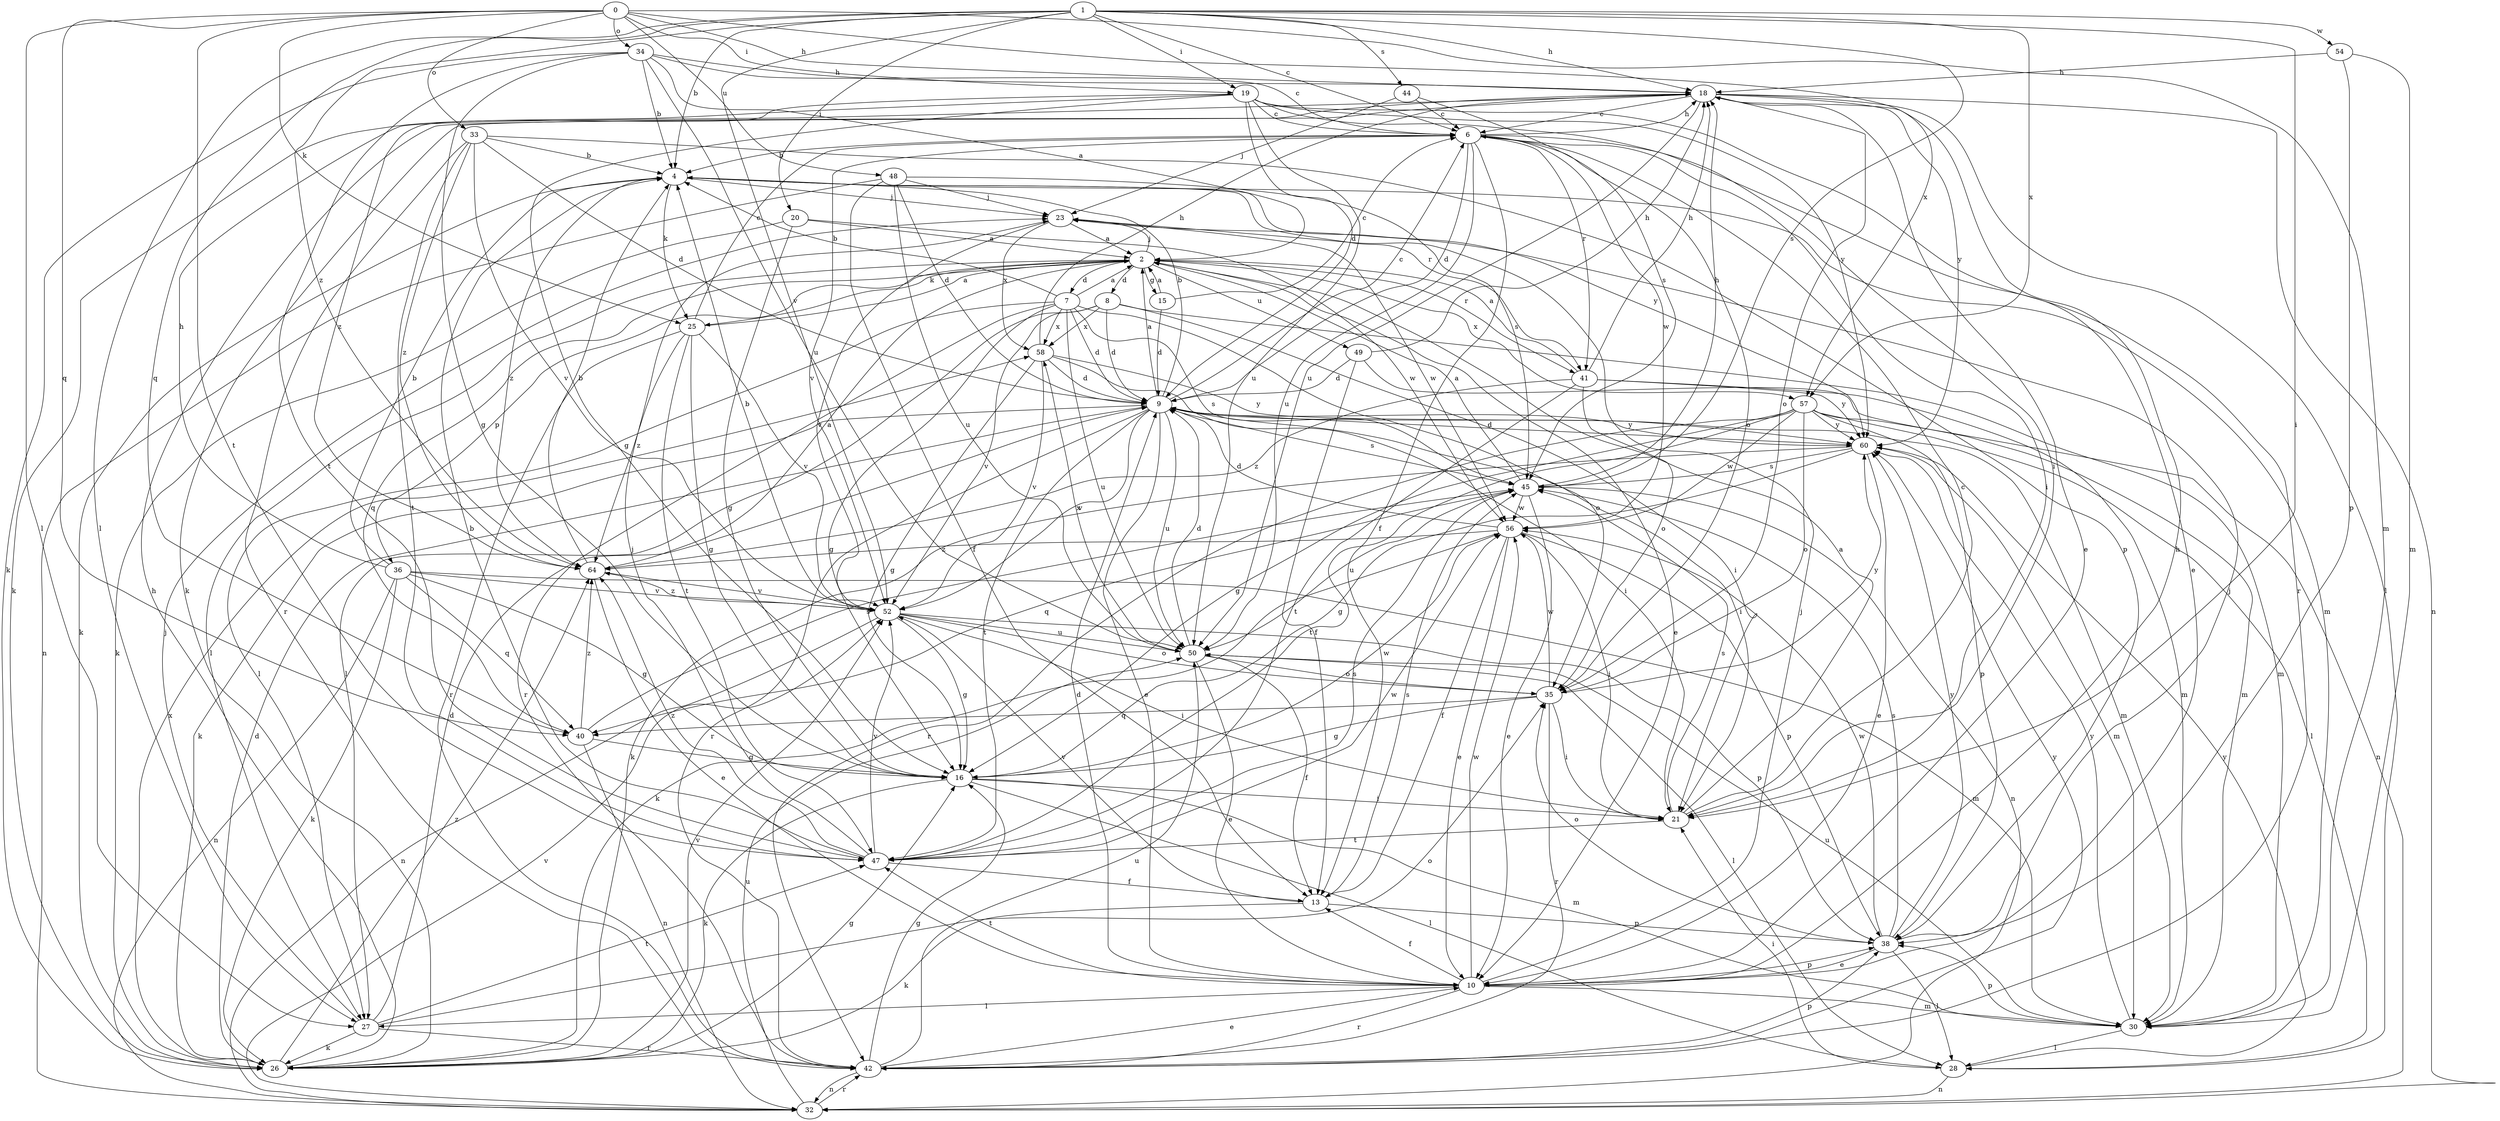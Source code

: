 strict digraph  {
0;
1;
2;
4;
6;
7;
8;
9;
10;
13;
15;
16;
18;
19;
20;
21;
23;
25;
26;
27;
28;
30;
32;
33;
34;
35;
36;
38;
40;
41;
42;
44;
45;
47;
48;
49;
50;
52;
54;
56;
57;
58;
60;
64;
0 -> 18  [label=h];
0 -> 19  [label=i];
0 -> 25  [label=k];
0 -> 27  [label=l];
0 -> 30  [label=m];
0 -> 33  [label=o];
0 -> 34  [label=o];
0 -> 40  [label=q];
0 -> 47  [label=t];
0 -> 48  [label=u];
0 -> 57  [label=x];
1 -> 4  [label=b];
1 -> 6  [label=c];
1 -> 18  [label=h];
1 -> 19  [label=i];
1 -> 20  [label=i];
1 -> 21  [label=i];
1 -> 27  [label=l];
1 -> 40  [label=q];
1 -> 44  [label=s];
1 -> 45  [label=s];
1 -> 52  [label=v];
1 -> 54  [label=w];
1 -> 57  [label=x];
1 -> 64  [label=z];
2 -> 7  [label=d];
2 -> 8  [label=d];
2 -> 10  [label=e];
2 -> 15  [label=g];
2 -> 23  [label=j];
2 -> 25  [label=k];
2 -> 27  [label=l];
2 -> 36  [label=p];
2 -> 40  [label=q];
2 -> 41  [label=r];
2 -> 49  [label=u];
2 -> 57  [label=x];
4 -> 23  [label=j];
4 -> 25  [label=k];
4 -> 26  [label=k];
4 -> 30  [label=m];
4 -> 41  [label=r];
4 -> 60  [label=y];
4 -> 64  [label=z];
6 -> 4  [label=b];
6 -> 9  [label=d];
6 -> 10  [label=e];
6 -> 13  [label=f];
6 -> 18  [label=h];
6 -> 21  [label=i];
6 -> 35  [label=o];
6 -> 41  [label=r];
6 -> 50  [label=u];
6 -> 52  [label=v];
6 -> 56  [label=w];
7 -> 2  [label=a];
7 -> 4  [label=b];
7 -> 9  [label=d];
7 -> 16  [label=g];
7 -> 27  [label=l];
7 -> 35  [label=o];
7 -> 42  [label=r];
7 -> 45  [label=s];
7 -> 50  [label=u];
7 -> 58  [label=x];
8 -> 9  [label=d];
8 -> 21  [label=i];
8 -> 27  [label=l];
8 -> 30  [label=m];
8 -> 52  [label=v];
8 -> 58  [label=x];
9 -> 2  [label=a];
9 -> 4  [label=b];
9 -> 6  [label=c];
9 -> 10  [label=e];
9 -> 21  [label=i];
9 -> 26  [label=k];
9 -> 30  [label=m];
9 -> 42  [label=r];
9 -> 45  [label=s];
9 -> 47  [label=t];
9 -> 50  [label=u];
9 -> 52  [label=v];
9 -> 60  [label=y];
10 -> 9  [label=d];
10 -> 13  [label=f];
10 -> 18  [label=h];
10 -> 23  [label=j];
10 -> 27  [label=l];
10 -> 30  [label=m];
10 -> 38  [label=p];
10 -> 42  [label=r];
10 -> 47  [label=t];
10 -> 56  [label=w];
13 -> 26  [label=k];
13 -> 38  [label=p];
13 -> 45  [label=s];
13 -> 52  [label=v];
15 -> 2  [label=a];
15 -> 6  [label=c];
15 -> 9  [label=d];
16 -> 21  [label=i];
16 -> 26  [label=k];
16 -> 28  [label=l];
16 -> 30  [label=m];
16 -> 56  [label=w];
18 -> 6  [label=c];
18 -> 10  [label=e];
18 -> 26  [label=k];
18 -> 28  [label=l];
18 -> 32  [label=n];
18 -> 35  [label=o];
18 -> 50  [label=u];
18 -> 60  [label=y];
19 -> 6  [label=c];
19 -> 9  [label=d];
19 -> 16  [label=g];
19 -> 21  [label=i];
19 -> 26  [label=k];
19 -> 42  [label=r];
19 -> 50  [label=u];
19 -> 60  [label=y];
19 -> 64  [label=z];
20 -> 2  [label=a];
20 -> 16  [label=g];
20 -> 26  [label=k];
20 -> 56  [label=w];
21 -> 2  [label=a];
21 -> 6  [label=c];
21 -> 45  [label=s];
21 -> 47  [label=t];
23 -> 2  [label=a];
23 -> 52  [label=v];
23 -> 56  [label=w];
23 -> 58  [label=x];
25 -> 2  [label=a];
25 -> 6  [label=c];
25 -> 16  [label=g];
25 -> 42  [label=r];
25 -> 47  [label=t];
25 -> 52  [label=v];
25 -> 64  [label=z];
26 -> 9  [label=d];
26 -> 16  [label=g];
26 -> 18  [label=h];
26 -> 52  [label=v];
26 -> 58  [label=x];
26 -> 64  [label=z];
27 -> 9  [label=d];
27 -> 23  [label=j];
27 -> 26  [label=k];
27 -> 35  [label=o];
27 -> 42  [label=r];
27 -> 47  [label=t];
28 -> 21  [label=i];
28 -> 32  [label=n];
28 -> 60  [label=y];
30 -> 28  [label=l];
30 -> 38  [label=p];
30 -> 50  [label=u];
30 -> 60  [label=y];
32 -> 42  [label=r];
32 -> 50  [label=u];
32 -> 52  [label=v];
33 -> 4  [label=b];
33 -> 9  [label=d];
33 -> 38  [label=p];
33 -> 42  [label=r];
33 -> 47  [label=t];
33 -> 52  [label=v];
33 -> 64  [label=z];
34 -> 2  [label=a];
34 -> 4  [label=b];
34 -> 6  [label=c];
34 -> 16  [label=g];
34 -> 18  [label=h];
34 -> 26  [label=k];
34 -> 47  [label=t];
34 -> 50  [label=u];
35 -> 16  [label=g];
35 -> 21  [label=i];
35 -> 40  [label=q];
35 -> 42  [label=r];
35 -> 56  [label=w];
35 -> 60  [label=y];
36 -> 4  [label=b];
36 -> 16  [label=g];
36 -> 18  [label=h];
36 -> 26  [label=k];
36 -> 30  [label=m];
36 -> 32  [label=n];
36 -> 40  [label=q];
36 -> 52  [label=v];
38 -> 10  [label=e];
38 -> 23  [label=j];
38 -> 28  [label=l];
38 -> 35  [label=o];
38 -> 45  [label=s];
38 -> 56  [label=w];
38 -> 60  [label=y];
40 -> 16  [label=g];
40 -> 32  [label=n];
40 -> 45  [label=s];
40 -> 64  [label=z];
41 -> 2  [label=a];
41 -> 18  [label=h];
41 -> 30  [label=m];
41 -> 35  [label=o];
41 -> 47  [label=t];
41 -> 60  [label=y];
41 -> 64  [label=z];
42 -> 10  [label=e];
42 -> 16  [label=g];
42 -> 32  [label=n];
42 -> 38  [label=p];
42 -> 50  [label=u];
42 -> 60  [label=y];
44 -> 6  [label=c];
44 -> 23  [label=j];
44 -> 45  [label=s];
45 -> 2  [label=a];
45 -> 10  [label=e];
45 -> 18  [label=h];
45 -> 32  [label=n];
45 -> 40  [label=q];
45 -> 50  [label=u];
45 -> 56  [label=w];
47 -> 4  [label=b];
47 -> 13  [label=f];
47 -> 23  [label=j];
47 -> 45  [label=s];
47 -> 52  [label=v];
47 -> 56  [label=w];
47 -> 64  [label=z];
48 -> 9  [label=d];
48 -> 13  [label=f];
48 -> 23  [label=j];
48 -> 32  [label=n];
48 -> 45  [label=s];
48 -> 50  [label=u];
49 -> 9  [label=d];
49 -> 13  [label=f];
49 -> 18  [label=h];
49 -> 30  [label=m];
50 -> 9  [label=d];
50 -> 10  [label=e];
50 -> 13  [label=f];
50 -> 28  [label=l];
50 -> 35  [label=o];
50 -> 58  [label=x];
52 -> 4  [label=b];
52 -> 16  [label=g];
52 -> 21  [label=i];
52 -> 32  [label=n];
52 -> 35  [label=o];
52 -> 38  [label=p];
52 -> 50  [label=u];
52 -> 64  [label=z];
54 -> 18  [label=h];
54 -> 30  [label=m];
54 -> 38  [label=p];
56 -> 9  [label=d];
56 -> 10  [label=e];
56 -> 13  [label=f];
56 -> 21  [label=i];
56 -> 26  [label=k];
56 -> 38  [label=p];
56 -> 64  [label=z];
57 -> 16  [label=g];
57 -> 28  [label=l];
57 -> 32  [label=n];
57 -> 35  [label=o];
57 -> 38  [label=p];
57 -> 42  [label=r];
57 -> 47  [label=t];
57 -> 56  [label=w];
57 -> 60  [label=y];
58 -> 9  [label=d];
58 -> 16  [label=g];
58 -> 18  [label=h];
58 -> 21  [label=i];
58 -> 52  [label=v];
58 -> 60  [label=y];
60 -> 9  [label=d];
60 -> 10  [label=e];
60 -> 16  [label=g];
60 -> 26  [label=k];
60 -> 30  [label=m];
60 -> 45  [label=s];
64 -> 2  [label=a];
64 -> 4  [label=b];
64 -> 10  [label=e];
64 -> 52  [label=v];
}
